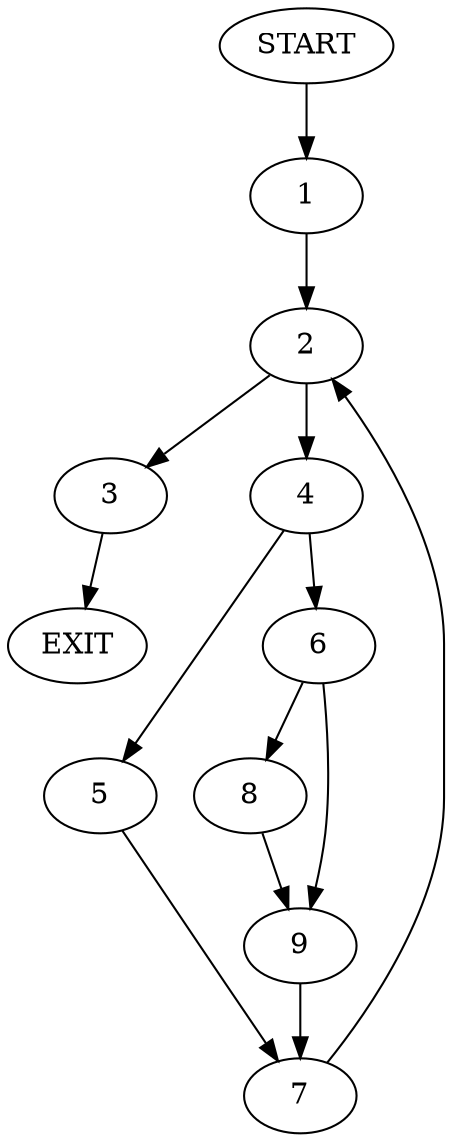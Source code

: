 digraph {
0 [label="START"]
10 [label="EXIT"]
0 -> 1
1 -> 2
2 -> 3
2 -> 4
3 -> 10
4 -> 5
4 -> 6
5 -> 7
6 -> 8
6 -> 9
7 -> 2
8 -> 9
9 -> 7
}
